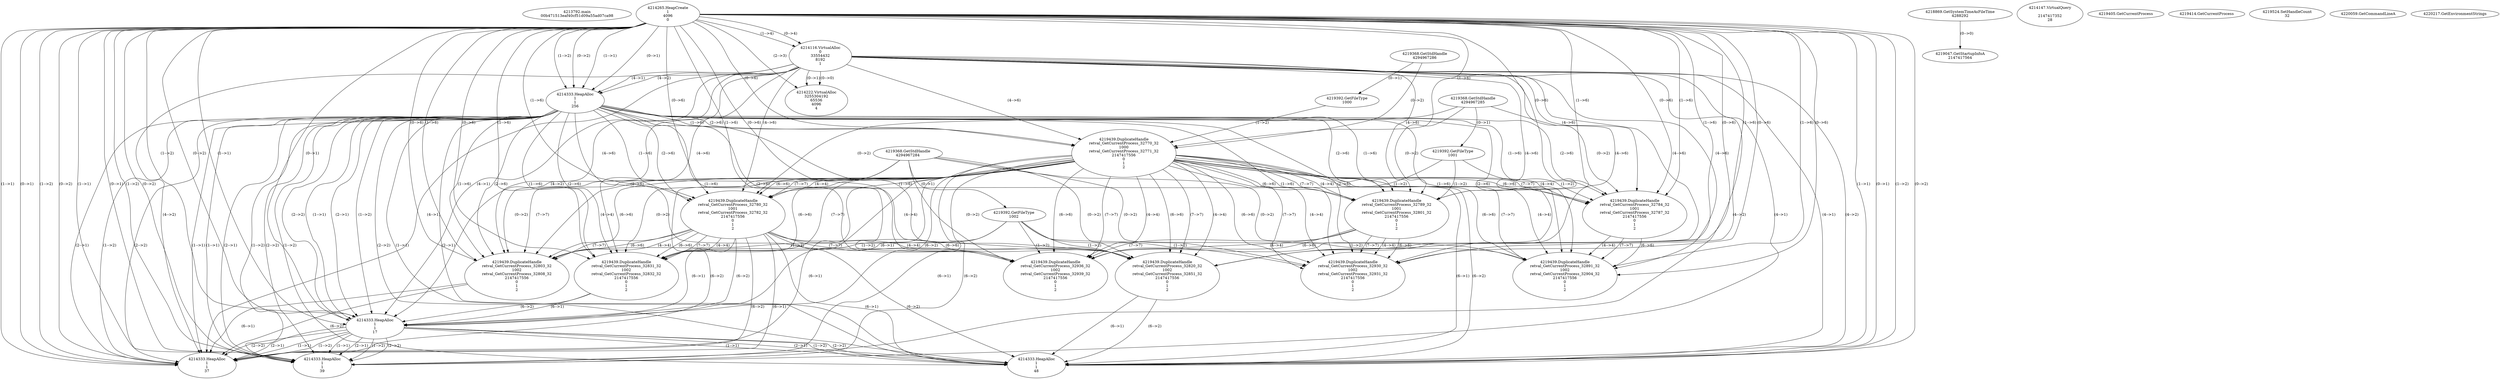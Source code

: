 // Global SCDG with merge call
digraph {
	0 [label="4213792.main
00b471513eaf40cf51d09a55ad07ca98"]
	1 [label="4214265.HeapCreate
1
4096
0"]
	2 [label="4218869.GetSystemTimeAsFileTime
4288292"]
	3 [label="4214116.VirtualAlloc
0
33554432
8192
1"]
	1 -> 3 [label="(1-->4)"]
	1 -> 3 [label="(0-->4)"]
	4 [label="4214147.VirtualQuery

2147417352
28"]
	5 [label="4214222.VirtualAlloc
3255304192
65536
4096
4"]
	3 -> 5 [label="(0-->1)"]
	1 -> 5 [label="(2-->3)"]
	3 -> 5 [label="(0-->0)"]
	6 [label="4219047.GetStartupInfoA
2147417564"]
	2 -> 6 [label="(0-->0)"]
	7 [label="4219368.GetStdHandle
4294967286"]
	8 [label="4219392.GetFileType
1000"]
	7 -> 8 [label="(0-->1)"]
	9 [label="4219405.GetCurrentProcess
"]
	10 [label="4214333.HeapAlloc
1
1
256"]
	1 -> 10 [label="(1-->1)"]
	1 -> 10 [label="(0-->1)"]
	3 -> 10 [label="(4-->1)"]
	1 -> 10 [label="(1-->2)"]
	1 -> 10 [label="(0-->2)"]
	3 -> 10 [label="(4-->2)"]
	11 [label="4219414.GetCurrentProcess
"]
	12 [label="4219439.DuplicateHandle
retval_GetCurrentProcess_32770_32
1000
retval_GetCurrentProcess_32771_32
2147417556
0
1
2"]
	7 -> 12 [label="(0-->2)"]
	8 -> 12 [label="(1-->2)"]
	1 -> 12 [label="(1-->6)"]
	1 -> 12 [label="(0-->6)"]
	3 -> 12 [label="(4-->6)"]
	10 -> 12 [label="(1-->6)"]
	10 -> 12 [label="(2-->6)"]
	13 [label="4219368.GetStdHandle
4294967285"]
	14 [label="4219392.GetFileType
1001"]
	13 -> 14 [label="(0-->1)"]
	15 [label="4219439.DuplicateHandle
retval_GetCurrentProcess_32780_32
1001
retval_GetCurrentProcess_32782_32
2147417556
0
1
2"]
	13 -> 15 [label="(0-->2)"]
	14 -> 15 [label="(1-->2)"]
	12 -> 15 [label="(4-->4)"]
	1 -> 15 [label="(1-->6)"]
	1 -> 15 [label="(0-->6)"]
	3 -> 15 [label="(4-->6)"]
	10 -> 15 [label="(1-->6)"]
	10 -> 15 [label="(2-->6)"]
	12 -> 15 [label="(6-->6)"]
	12 -> 15 [label="(7-->7)"]
	16 [label="4219368.GetStdHandle
4294967284"]
	17 [label="4219392.GetFileType
1002"]
	16 -> 17 [label="(0-->1)"]
	18 [label="4219439.DuplicateHandle
retval_GetCurrentProcess_32831_32
1002
retval_GetCurrentProcess_32832_32
2147417556
0
1
2"]
	16 -> 18 [label="(0-->2)"]
	17 -> 18 [label="(1-->2)"]
	12 -> 18 [label="(4-->4)"]
	15 -> 18 [label="(4-->4)"]
	1 -> 18 [label="(1-->6)"]
	1 -> 18 [label="(0-->6)"]
	3 -> 18 [label="(4-->6)"]
	10 -> 18 [label="(1-->6)"]
	10 -> 18 [label="(2-->6)"]
	12 -> 18 [label="(6-->6)"]
	15 -> 18 [label="(6-->6)"]
	12 -> 18 [label="(7-->7)"]
	15 -> 18 [label="(7-->7)"]
	19 [label="4219524.SetHandleCount
32"]
	20 [label="4220059.GetCommandLineA
"]
	21 [label="4214333.HeapAlloc
1
1
17"]
	1 -> 21 [label="(1-->1)"]
	1 -> 21 [label="(0-->1)"]
	3 -> 21 [label="(4-->1)"]
	10 -> 21 [label="(1-->1)"]
	10 -> 21 [label="(2-->1)"]
	12 -> 21 [label="(6-->1)"]
	15 -> 21 [label="(6-->1)"]
	18 -> 21 [label="(6-->1)"]
	1 -> 21 [label="(1-->2)"]
	1 -> 21 [label="(0-->2)"]
	3 -> 21 [label="(4-->2)"]
	10 -> 21 [label="(1-->2)"]
	10 -> 21 [label="(2-->2)"]
	12 -> 21 [label="(6-->2)"]
	15 -> 21 [label="(6-->2)"]
	18 -> 21 [label="(6-->2)"]
	22 [label="4220217.GetEnvironmentStrings
"]
	23 [label="4219439.DuplicateHandle
retval_GetCurrentProcess_32803_32
1002
retval_GetCurrentProcess_32808_32
2147417556
0
1
2"]
	16 -> 23 [label="(0-->2)"]
	17 -> 23 [label="(1-->2)"]
	12 -> 23 [label="(4-->4)"]
	15 -> 23 [label="(4-->4)"]
	1 -> 23 [label="(1-->6)"]
	1 -> 23 [label="(0-->6)"]
	3 -> 23 [label="(4-->6)"]
	10 -> 23 [label="(1-->6)"]
	10 -> 23 [label="(2-->6)"]
	12 -> 23 [label="(6-->6)"]
	15 -> 23 [label="(6-->6)"]
	12 -> 23 [label="(7-->7)"]
	15 -> 23 [label="(7-->7)"]
	24 [label="4214333.HeapAlloc
1
1
37"]
	1 -> 24 [label="(1-->1)"]
	1 -> 24 [label="(0-->1)"]
	3 -> 24 [label="(4-->1)"]
	10 -> 24 [label="(1-->1)"]
	10 -> 24 [label="(2-->1)"]
	12 -> 24 [label="(6-->1)"]
	15 -> 24 [label="(6-->1)"]
	21 -> 24 [label="(1-->1)"]
	21 -> 24 [label="(2-->1)"]
	23 -> 24 [label="(6-->1)"]
	1 -> 24 [label="(1-->2)"]
	1 -> 24 [label="(0-->2)"]
	3 -> 24 [label="(4-->2)"]
	10 -> 24 [label="(1-->2)"]
	10 -> 24 [label="(2-->2)"]
	12 -> 24 [label="(6-->2)"]
	15 -> 24 [label="(6-->2)"]
	21 -> 24 [label="(1-->2)"]
	21 -> 24 [label="(2-->2)"]
	23 -> 24 [label="(6-->2)"]
	25 [label="4219439.DuplicateHandle
retval_GetCurrentProcess_32820_32
1002
retval_GetCurrentProcess_32851_32
2147417556
0
1
2"]
	16 -> 25 [label="(0-->2)"]
	17 -> 25 [label="(1-->2)"]
	12 -> 25 [label="(4-->4)"]
	15 -> 25 [label="(4-->4)"]
	1 -> 25 [label="(1-->6)"]
	1 -> 25 [label="(0-->6)"]
	3 -> 25 [label="(4-->6)"]
	10 -> 25 [label="(1-->6)"]
	10 -> 25 [label="(2-->6)"]
	12 -> 25 [label="(6-->6)"]
	15 -> 25 [label="(6-->6)"]
	12 -> 25 [label="(7-->7)"]
	15 -> 25 [label="(7-->7)"]
	26 [label="4214333.HeapAlloc
1
1
48"]
	1 -> 26 [label="(1-->1)"]
	1 -> 26 [label="(0-->1)"]
	3 -> 26 [label="(4-->1)"]
	10 -> 26 [label="(1-->1)"]
	10 -> 26 [label="(2-->1)"]
	12 -> 26 [label="(6-->1)"]
	15 -> 26 [label="(6-->1)"]
	21 -> 26 [label="(1-->1)"]
	21 -> 26 [label="(2-->1)"]
	25 -> 26 [label="(6-->1)"]
	1 -> 26 [label="(1-->2)"]
	1 -> 26 [label="(0-->2)"]
	3 -> 26 [label="(4-->2)"]
	10 -> 26 [label="(1-->2)"]
	10 -> 26 [label="(2-->2)"]
	12 -> 26 [label="(6-->2)"]
	15 -> 26 [label="(6-->2)"]
	21 -> 26 [label="(1-->2)"]
	21 -> 26 [label="(2-->2)"]
	25 -> 26 [label="(6-->2)"]
	27 [label="4214333.HeapAlloc
1
1
39"]
	1 -> 27 [label="(1-->1)"]
	1 -> 27 [label="(0-->1)"]
	3 -> 27 [label="(4-->1)"]
	10 -> 27 [label="(1-->1)"]
	10 -> 27 [label="(2-->1)"]
	12 -> 27 [label="(6-->1)"]
	21 -> 27 [label="(1-->1)"]
	21 -> 27 [label="(2-->1)"]
	1 -> 27 [label="(1-->2)"]
	1 -> 27 [label="(0-->2)"]
	3 -> 27 [label="(4-->2)"]
	10 -> 27 [label="(1-->2)"]
	10 -> 27 [label="(2-->2)"]
	12 -> 27 [label="(6-->2)"]
	21 -> 27 [label="(1-->2)"]
	21 -> 27 [label="(2-->2)"]
	28 [label="4219439.DuplicateHandle
retval_GetCurrentProcess_32789_32
1001
retval_GetCurrentProcess_32801_32
2147417556
0
1
2"]
	13 -> 28 [label="(0-->2)"]
	14 -> 28 [label="(1-->2)"]
	12 -> 28 [label="(4-->4)"]
	1 -> 28 [label="(1-->6)"]
	1 -> 28 [label="(0-->6)"]
	3 -> 28 [label="(4-->6)"]
	10 -> 28 [label="(1-->6)"]
	10 -> 28 [label="(2-->6)"]
	12 -> 28 [label="(6-->6)"]
	12 -> 28 [label="(7-->7)"]
	29 [label="4219439.DuplicateHandle
retval_GetCurrentProcess_32930_32
1002
retval_GetCurrentProcess_32931_32
2147417556
0
1
2"]
	16 -> 29 [label="(0-->2)"]
	17 -> 29 [label="(1-->2)"]
	12 -> 29 [label="(4-->4)"]
	28 -> 29 [label="(4-->4)"]
	1 -> 29 [label="(1-->6)"]
	1 -> 29 [label="(0-->6)"]
	3 -> 29 [label="(4-->6)"]
	10 -> 29 [label="(1-->6)"]
	10 -> 29 [label="(2-->6)"]
	12 -> 29 [label="(6-->6)"]
	28 -> 29 [label="(6-->6)"]
	12 -> 29 [label="(7-->7)"]
	28 -> 29 [label="(7-->7)"]
	30 [label="4219439.DuplicateHandle
retval_GetCurrentProcess_32784_32
1001
retval_GetCurrentProcess_32787_32
2147417556
0
1
2"]
	13 -> 30 [label="(0-->2)"]
	14 -> 30 [label="(1-->2)"]
	12 -> 30 [label="(4-->4)"]
	1 -> 30 [label="(1-->6)"]
	1 -> 30 [label="(0-->6)"]
	3 -> 30 [label="(4-->6)"]
	10 -> 30 [label="(1-->6)"]
	10 -> 30 [label="(2-->6)"]
	12 -> 30 [label="(6-->6)"]
	12 -> 30 [label="(7-->7)"]
	31 [label="4219439.DuplicateHandle
retval_GetCurrentProcess_32891_32
1002
retval_GetCurrentProcess_32904_32
2147417556
0
1
2"]
	16 -> 31 [label="(0-->2)"]
	17 -> 31 [label="(1-->2)"]
	12 -> 31 [label="(4-->4)"]
	30 -> 31 [label="(4-->4)"]
	1 -> 31 [label="(1-->6)"]
	1 -> 31 [label="(0-->6)"]
	3 -> 31 [label="(4-->6)"]
	10 -> 31 [label="(1-->6)"]
	10 -> 31 [label="(2-->6)"]
	12 -> 31 [label="(6-->6)"]
	30 -> 31 [label="(6-->6)"]
	12 -> 31 [label="(7-->7)"]
	30 -> 31 [label="(7-->7)"]
	32 [label="4219439.DuplicateHandle
retval_GetCurrentProcess_32936_32
1002
retval_GetCurrentProcess_32939_32
2147417556
0
1
2"]
	16 -> 32 [label="(0-->2)"]
	17 -> 32 [label="(1-->2)"]
	12 -> 32 [label="(4-->4)"]
	28 -> 32 [label="(4-->4)"]
	1 -> 32 [label="(1-->6)"]
	1 -> 32 [label="(0-->6)"]
	3 -> 32 [label="(4-->6)"]
	10 -> 32 [label="(1-->6)"]
	10 -> 32 [label="(2-->6)"]
	12 -> 32 [label="(6-->6)"]
	28 -> 32 [label="(6-->6)"]
	12 -> 32 [label="(7-->7)"]
	28 -> 32 [label="(7-->7)"]
}
